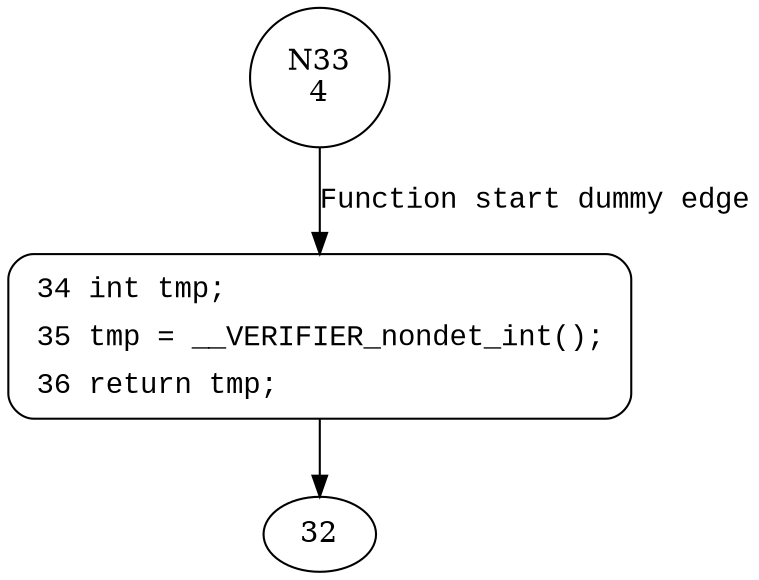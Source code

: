 digraph fillslotinfo {
33 [shape="circle" label="N33\n4"]
34 [shape="circle" label="N34\n3"]
34 [style="filled,bold" penwidth="1" fillcolor="white" fontname="Courier New" shape="Mrecord" label=<<table border="0" cellborder="0" cellpadding="3" bgcolor="white"><tr><td align="right">34</td><td align="left">int tmp;</td></tr><tr><td align="right">35</td><td align="left">tmp = __VERIFIER_nondet_int();</td></tr><tr><td align="right">36</td><td align="left">return tmp;</td></tr></table>>]
34 -> 32[label=""]
33 -> 34 [label="Function start dummy edge" fontname="Courier New"]
}